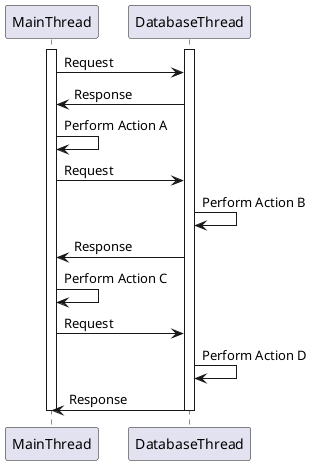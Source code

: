 @startuml
participant MainThread
participant DatabaseThread

activate MainThread
activate DatabaseThread

MainThread -> DatabaseThread: Request
DatabaseThread -> MainThread: Response

MainThread -> MainThread: Perform Action A
MainThread -> DatabaseThread: Request
DatabaseThread -> DatabaseThread: Perform Action B
DatabaseThread -> MainThread: Response

MainThread -> MainThread: Perform Action C
MainThread -> DatabaseThread: Request
DatabaseThread -> DatabaseThread: Perform Action D
DatabaseThread -> MainThread: Response

deactivate MainThread
deactivate DatabaseThread
@enduml